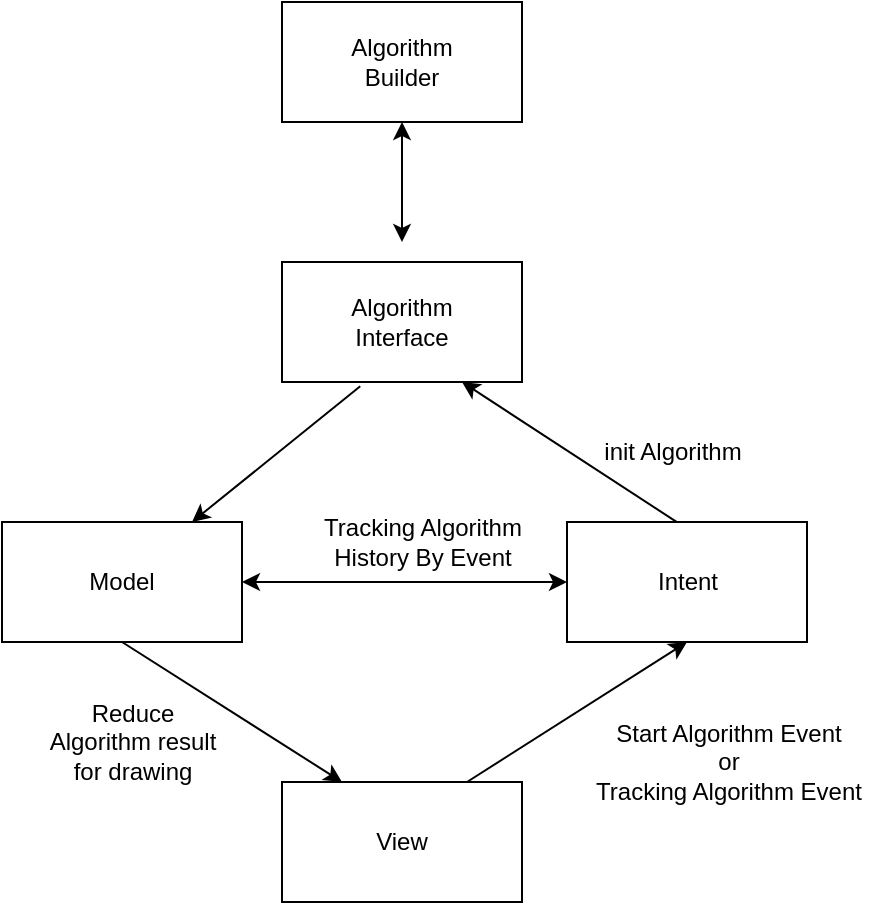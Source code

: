 <mxfile version="24.6.4" type="device">
  <diagram name="Page-1" id="12i9Tz8TXJzrE2WMOmTM">
    <mxGraphModel dx="1763" dy="1697" grid="1" gridSize="10" guides="1" tooltips="1" connect="1" arrows="1" fold="1" page="1" pageScale="1" pageWidth="850" pageHeight="1100" math="0" shadow="0">
      <root>
        <mxCell id="0" />
        <mxCell id="1" parent="0" />
        <mxCell id="xg9G_hMcbVAoIhS0TIve-83" value="Intent" style="rounded=0;whiteSpace=wrap;html=1;" vertex="1" parent="1">
          <mxGeometry x="-497.5" y="-680" width="120" height="60" as="geometry" />
        </mxCell>
        <mxCell id="xg9G_hMcbVAoIhS0TIve-84" value="View" style="rounded=0;whiteSpace=wrap;html=1;" vertex="1" parent="1">
          <mxGeometry x="-640" y="-550" width="120" height="60" as="geometry" />
        </mxCell>
        <mxCell id="xg9G_hMcbVAoIhS0TIve-86" value="Model" style="rounded=0;whiteSpace=wrap;html=1;" vertex="1" parent="1">
          <mxGeometry x="-780" y="-680" width="120" height="60" as="geometry" />
        </mxCell>
        <mxCell id="xg9G_hMcbVAoIhS0TIve-87" value="Algorithm&lt;div&gt;Interface&lt;/div&gt;" style="rounded=0;whiteSpace=wrap;html=1;" vertex="1" parent="1">
          <mxGeometry x="-640" y="-810" width="120" height="60" as="geometry" />
        </mxCell>
        <mxCell id="xg9G_hMcbVAoIhS0TIve-88" value="Algorithm&lt;div&gt;Builder&lt;/div&gt;" style="rounded=0;whiteSpace=wrap;html=1;" vertex="1" parent="1">
          <mxGeometry x="-640" y="-940" width="120" height="60" as="geometry" />
        </mxCell>
        <mxCell id="xg9G_hMcbVAoIhS0TIve-89" value="" style="endArrow=classic;html=1;rounded=0;entryX=0.5;entryY=1;entryDx=0;entryDy=0;" edge="1" parent="1" target="xg9G_hMcbVAoIhS0TIve-83">
          <mxGeometry width="50" height="50" relative="1" as="geometry">
            <mxPoint x="-547.5" y="-550" as="sourcePoint" />
            <mxPoint x="-490" y="-610" as="targetPoint" />
          </mxGeometry>
        </mxCell>
        <mxCell id="xg9G_hMcbVAoIhS0TIve-90" value="" style="endArrow=classic;html=1;rounded=0;entryX=0.75;entryY=1;entryDx=0;entryDy=0;exitX=0.458;exitY=0.001;exitDx=0;exitDy=0;exitPerimeter=0;" edge="1" parent="1" source="xg9G_hMcbVAoIhS0TIve-83" target="xg9G_hMcbVAoIhS0TIve-87">
          <mxGeometry width="50" height="50" relative="1" as="geometry">
            <mxPoint x="-470" y="-680" as="sourcePoint" />
            <mxPoint x="-387.5" y="-750" as="targetPoint" />
          </mxGeometry>
        </mxCell>
        <mxCell id="xg9G_hMcbVAoIhS0TIve-91" value="" style="endArrow=classic;html=1;rounded=0;entryX=0.75;entryY=1;entryDx=0;entryDy=0;exitX=0.326;exitY=1.036;exitDx=0;exitDy=0;exitPerimeter=0;" edge="1" parent="1" source="xg9G_hMcbVAoIhS0TIve-87">
          <mxGeometry width="50" height="50" relative="1" as="geometry">
            <mxPoint x="-605" y="-610" as="sourcePoint" />
            <mxPoint x="-685" y="-680" as="targetPoint" />
          </mxGeometry>
        </mxCell>
        <mxCell id="xg9G_hMcbVAoIhS0TIve-92" value="" style="endArrow=classic;html=1;rounded=0;entryX=0.25;entryY=0;entryDx=0;entryDy=0;exitX=0.5;exitY=1;exitDx=0;exitDy=0;" edge="1" parent="1" source="xg9G_hMcbVAoIhS0TIve-86" target="xg9G_hMcbVAoIhS0TIve-84">
          <mxGeometry width="50" height="50" relative="1" as="geometry">
            <mxPoint x="-591" y="-738" as="sourcePoint" />
            <mxPoint x="-675" y="-670" as="targetPoint" />
          </mxGeometry>
        </mxCell>
        <mxCell id="xg9G_hMcbVAoIhS0TIve-94" value="" style="endArrow=classic;startArrow=classic;html=1;rounded=0;entryX=0.5;entryY=1;entryDx=0;entryDy=0;" edge="1" parent="1" target="xg9G_hMcbVAoIhS0TIve-88">
          <mxGeometry width="50" height="50" relative="1" as="geometry">
            <mxPoint x="-580" y="-820" as="sourcePoint" />
            <mxPoint x="-532.5" y="-860" as="targetPoint" />
          </mxGeometry>
        </mxCell>
        <mxCell id="xg9G_hMcbVAoIhS0TIve-95" value="init Algorithm" style="text;html=1;align=center;verticalAlign=middle;resizable=0;points=[];autosize=1;strokeColor=none;fillColor=none;" vertex="1" parent="1">
          <mxGeometry x="-490" y="-730" width="90" height="30" as="geometry" />
        </mxCell>
        <mxCell id="xg9G_hMcbVAoIhS0TIve-96" value="Tracking Algorithm&lt;div&gt;History By Event&lt;/div&gt;" style="text;html=1;align=center;verticalAlign=middle;resizable=0;points=[];autosize=1;strokeColor=none;fillColor=none;" vertex="1" parent="1">
          <mxGeometry x="-630" y="-690" width="120" height="40" as="geometry" />
        </mxCell>
        <mxCell id="xg9G_hMcbVAoIhS0TIve-99" value="" style="endArrow=classic;startArrow=classic;html=1;rounded=0;exitX=1;exitY=0.5;exitDx=0;exitDy=0;" edge="1" parent="1" source="xg9G_hMcbVAoIhS0TIve-86">
          <mxGeometry width="50" height="50" relative="1" as="geometry">
            <mxPoint x="-647.5" y="-650" as="sourcePoint" />
            <mxPoint x="-497.5" y="-650" as="targetPoint" />
          </mxGeometry>
        </mxCell>
        <mxCell id="xg9G_hMcbVAoIhS0TIve-100" value="Start Algorithm Event&lt;div&gt;or&lt;/div&gt;&lt;div&gt;Tracking Algorithm Event&lt;/div&gt;" style="text;html=1;align=center;verticalAlign=middle;resizable=0;points=[];autosize=1;strokeColor=none;fillColor=none;" vertex="1" parent="1">
          <mxGeometry x="-497.5" y="-590" width="160" height="60" as="geometry" />
        </mxCell>
        <mxCell id="xg9G_hMcbVAoIhS0TIve-101" value="Reduce&lt;div&gt;Algorithm result&lt;/div&gt;&lt;div&gt;for drawing&lt;/div&gt;" style="text;html=1;align=center;verticalAlign=middle;resizable=0;points=[];autosize=1;strokeColor=none;fillColor=none;" vertex="1" parent="1">
          <mxGeometry x="-770" y="-600" width="110" height="60" as="geometry" />
        </mxCell>
      </root>
    </mxGraphModel>
  </diagram>
</mxfile>
